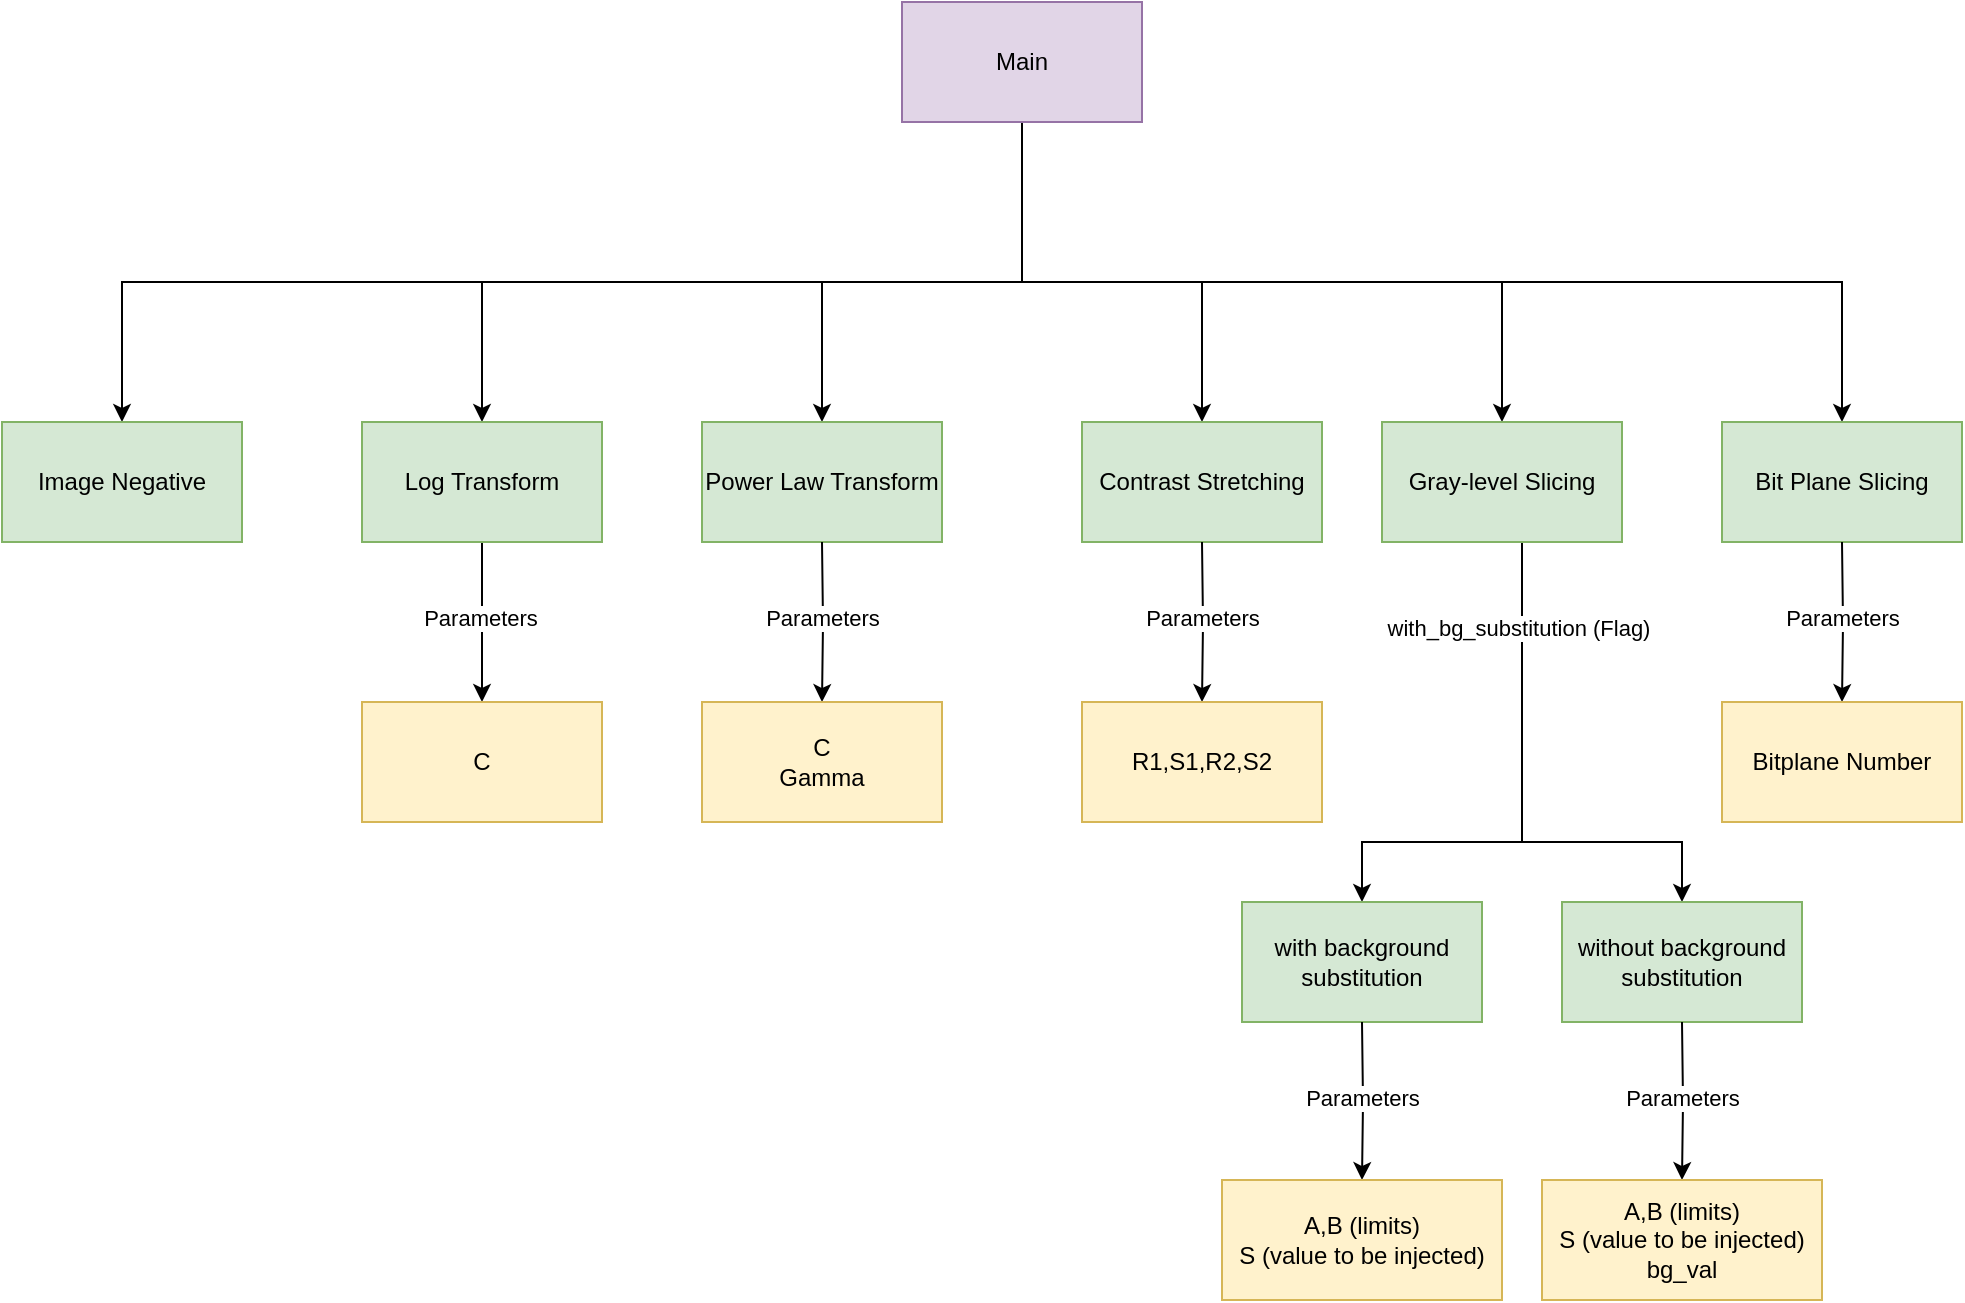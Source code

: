 <mxfile version="13.3.9" type="device"><diagram id="Tx4If9yXSiC0F-Mie5G7" name="Page-1"><mxGraphModel dx="946" dy="653" grid="1" gridSize="10" guides="1" tooltips="1" connect="1" arrows="1" fold="1" page="1" pageScale="1" pageWidth="827" pageHeight="1169" math="0" shadow="0"><root><mxCell id="0"/><mxCell id="1" parent="0"/><mxCell id="MdWvsd1xzl__FyION1RL-36" style="edgeStyle=orthogonalEdgeStyle;rounded=0;orthogonalLoop=1;jettySize=auto;html=1;entryX=0.5;entryY=0;entryDx=0;entryDy=0;" edge="1" parent="1" source="MdWvsd1xzl__FyION1RL-1" target="MdWvsd1xzl__FyION1RL-2"><mxGeometry relative="1" as="geometry"><Array as="points"><mxPoint x="550" y="170"/><mxPoint x="100" y="170"/></Array></mxGeometry></mxCell><mxCell id="MdWvsd1xzl__FyION1RL-37" style="edgeStyle=orthogonalEdgeStyle;rounded=0;orthogonalLoop=1;jettySize=auto;html=1;entryX=0.5;entryY=0;entryDx=0;entryDy=0;" edge="1" parent="1" source="MdWvsd1xzl__FyION1RL-1" target="MdWvsd1xzl__FyION1RL-3"><mxGeometry relative="1" as="geometry"><Array as="points"><mxPoint x="550" y="170"/><mxPoint x="280" y="170"/></Array></mxGeometry></mxCell><mxCell id="MdWvsd1xzl__FyION1RL-38" style="edgeStyle=orthogonalEdgeStyle;rounded=0;orthogonalLoop=1;jettySize=auto;html=1;entryX=0.5;entryY=0;entryDx=0;entryDy=0;" edge="1" parent="1" source="MdWvsd1xzl__FyION1RL-1" target="MdWvsd1xzl__FyION1RL-4"><mxGeometry relative="1" as="geometry"><Array as="points"><mxPoint x="550" y="170"/><mxPoint x="450" y="170"/></Array></mxGeometry></mxCell><mxCell id="MdWvsd1xzl__FyION1RL-39" style="edgeStyle=orthogonalEdgeStyle;rounded=0;orthogonalLoop=1;jettySize=auto;html=1;entryX=0.5;entryY=0;entryDx=0;entryDy=0;" edge="1" parent="1" source="MdWvsd1xzl__FyION1RL-1" target="MdWvsd1xzl__FyION1RL-5"><mxGeometry relative="1" as="geometry"><Array as="points"><mxPoint x="550" y="170"/><mxPoint x="640" y="170"/></Array></mxGeometry></mxCell><mxCell id="MdWvsd1xzl__FyION1RL-40" style="edgeStyle=orthogonalEdgeStyle;rounded=0;orthogonalLoop=1;jettySize=auto;html=1;entryX=0.5;entryY=0;entryDx=0;entryDy=0;" edge="1" parent="1" source="MdWvsd1xzl__FyION1RL-1" target="MdWvsd1xzl__FyION1RL-6"><mxGeometry relative="1" as="geometry"><Array as="points"><mxPoint x="550" y="170"/><mxPoint x="790" y="170"/></Array></mxGeometry></mxCell><mxCell id="MdWvsd1xzl__FyION1RL-41" style="edgeStyle=orthogonalEdgeStyle;rounded=0;orthogonalLoop=1;jettySize=auto;html=1;entryX=0.5;entryY=0;entryDx=0;entryDy=0;" edge="1" parent="1" source="MdWvsd1xzl__FyION1RL-1" target="MdWvsd1xzl__FyION1RL-7"><mxGeometry relative="1" as="geometry"><Array as="points"><mxPoint x="550" y="170"/><mxPoint x="960" y="170"/></Array></mxGeometry></mxCell><mxCell id="MdWvsd1xzl__FyION1RL-1" value="Main" style="rounded=0;whiteSpace=wrap;html=1;fillColor=#e1d5e7;strokeColor=#9673a6;" vertex="1" parent="1"><mxGeometry x="490" y="30" width="120" height="60" as="geometry"/></mxCell><mxCell id="MdWvsd1xzl__FyION1RL-2" value="Image Negative" style="rounded=0;whiteSpace=wrap;html=1;fillColor=#d5e8d4;strokeColor=#82b366;" vertex="1" parent="1"><mxGeometry x="40" y="240" width="120" height="60" as="geometry"/></mxCell><mxCell id="MdWvsd1xzl__FyION1RL-9" value="" style="edgeStyle=orthogonalEdgeStyle;rounded=0;orthogonalLoop=1;jettySize=auto;html=1;" edge="1" parent="1" source="MdWvsd1xzl__FyION1RL-3" target="MdWvsd1xzl__FyION1RL-8"><mxGeometry relative="1" as="geometry"/></mxCell><mxCell id="MdWvsd1xzl__FyION1RL-10" value="Parameters" style="edgeLabel;html=1;align=center;verticalAlign=middle;resizable=0;points=[];" vertex="1" connectable="0" parent="MdWvsd1xzl__FyION1RL-9"><mxGeometry x="-0.05" y="-1" relative="1" as="geometry"><mxPoint as="offset"/></mxGeometry></mxCell><mxCell id="MdWvsd1xzl__FyION1RL-3" value="Log Transform" style="rounded=0;whiteSpace=wrap;html=1;fillColor=#d5e8d4;strokeColor=#82b366;" vertex="1" parent="1"><mxGeometry x="220" y="240" width="120" height="60" as="geometry"/></mxCell><mxCell id="MdWvsd1xzl__FyION1RL-8" value="C" style="rounded=0;whiteSpace=wrap;html=1;fillColor=#fff2cc;strokeColor=#d6b656;" vertex="1" parent="1"><mxGeometry x="220" y="380" width="120" height="60" as="geometry"/></mxCell><mxCell id="MdWvsd1xzl__FyION1RL-4" value="Power Law Transform" style="rounded=0;whiteSpace=wrap;html=1;fillColor=#d5e8d4;strokeColor=#82b366;" vertex="1" parent="1"><mxGeometry x="390" y="240" width="120" height="60" as="geometry"/></mxCell><mxCell id="MdWvsd1xzl__FyION1RL-5" value="Contrast Stretching" style="rounded=0;whiteSpace=wrap;html=1;fillColor=#d5e8d4;strokeColor=#82b366;" vertex="1" parent="1"><mxGeometry x="580" y="240" width="120" height="60" as="geometry"/></mxCell><mxCell id="MdWvsd1xzl__FyION1RL-30" style="edgeStyle=orthogonalEdgeStyle;rounded=0;orthogonalLoop=1;jettySize=auto;html=1;entryX=0.5;entryY=0;entryDx=0;entryDy=0;" edge="1" parent="1" target="MdWvsd1xzl__FyION1RL-23"><mxGeometry relative="1" as="geometry"><mxPoint x="820" y="300" as="sourcePoint"/><Array as="points"><mxPoint x="800" y="300"/><mxPoint x="800" y="450"/><mxPoint x="720" y="450"/></Array></mxGeometry></mxCell><mxCell id="MdWvsd1xzl__FyION1RL-31" style="edgeStyle=orthogonalEdgeStyle;rounded=0;orthogonalLoop=1;jettySize=auto;html=1;entryX=0.5;entryY=0;entryDx=0;entryDy=0;" edge="1" parent="1" target="MdWvsd1xzl__FyION1RL-24"><mxGeometry relative="1" as="geometry"><mxPoint x="820" y="300" as="sourcePoint"/><Array as="points"><mxPoint x="800" y="300"/><mxPoint x="800" y="450"/><mxPoint x="880" y="450"/></Array></mxGeometry></mxCell><mxCell id="MdWvsd1xzl__FyION1RL-32" value="with_bg_substitution (Flag)" style="edgeLabel;html=1;align=center;verticalAlign=middle;resizable=0;points=[];" vertex="1" connectable="0" parent="MdWvsd1xzl__FyION1RL-31"><mxGeometry x="-0.55" y="-2" relative="1" as="geometry"><mxPoint as="offset"/></mxGeometry></mxCell><mxCell id="MdWvsd1xzl__FyION1RL-6" value="Gray-level Slicing" style="rounded=0;whiteSpace=wrap;html=1;fillColor=#d5e8d4;strokeColor=#82b366;" vertex="1" parent="1"><mxGeometry x="730" y="240" width="120" height="60" as="geometry"/></mxCell><mxCell id="MdWvsd1xzl__FyION1RL-7" value="Bit Plane Slicing" style="rounded=0;whiteSpace=wrap;html=1;fillColor=#d5e8d4;strokeColor=#82b366;" vertex="1" parent="1"><mxGeometry x="900" y="240" width="120" height="60" as="geometry"/></mxCell><mxCell id="MdWvsd1xzl__FyION1RL-11" value="" style="edgeStyle=orthogonalEdgeStyle;rounded=0;orthogonalLoop=1;jettySize=auto;html=1;" edge="1" parent="1" target="MdWvsd1xzl__FyION1RL-13"><mxGeometry relative="1" as="geometry"><mxPoint x="450" y="300" as="sourcePoint"/></mxGeometry></mxCell><mxCell id="MdWvsd1xzl__FyION1RL-12" value="Parameters" style="edgeLabel;html=1;align=center;verticalAlign=middle;resizable=0;points=[];" vertex="1" connectable="0" parent="MdWvsd1xzl__FyION1RL-11"><mxGeometry x="-0.05" y="-1" relative="1" as="geometry"><mxPoint as="offset"/></mxGeometry></mxCell><mxCell id="MdWvsd1xzl__FyION1RL-13" value="C&lt;br&gt;Gamma" style="rounded=0;whiteSpace=wrap;html=1;fillColor=#fff2cc;strokeColor=#d6b656;" vertex="1" parent="1"><mxGeometry x="390" y="380" width="120" height="60" as="geometry"/></mxCell><mxCell id="MdWvsd1xzl__FyION1RL-14" value="" style="edgeStyle=orthogonalEdgeStyle;rounded=0;orthogonalLoop=1;jettySize=auto;html=1;" edge="1" parent="1" target="MdWvsd1xzl__FyION1RL-16"><mxGeometry relative="1" as="geometry"><mxPoint x="640" y="300" as="sourcePoint"/></mxGeometry></mxCell><mxCell id="MdWvsd1xzl__FyION1RL-15" value="Parameters" style="edgeLabel;html=1;align=center;verticalAlign=middle;resizable=0;points=[];" vertex="1" connectable="0" parent="MdWvsd1xzl__FyION1RL-14"><mxGeometry x="-0.05" y="-1" relative="1" as="geometry"><mxPoint as="offset"/></mxGeometry></mxCell><mxCell id="MdWvsd1xzl__FyION1RL-16" value="R1,S1,R2,S2" style="rounded=0;whiteSpace=wrap;html=1;fillColor=#fff2cc;strokeColor=#d6b656;" vertex="1" parent="1"><mxGeometry x="580" y="380" width="120" height="60" as="geometry"/></mxCell><mxCell id="MdWvsd1xzl__FyION1RL-20" value="" style="edgeStyle=orthogonalEdgeStyle;rounded=0;orthogonalLoop=1;jettySize=auto;html=1;" edge="1" parent="1" target="MdWvsd1xzl__FyION1RL-22"><mxGeometry relative="1" as="geometry"><mxPoint x="960" y="300" as="sourcePoint"/></mxGeometry></mxCell><mxCell id="MdWvsd1xzl__FyION1RL-21" value="Parameters" style="edgeLabel;html=1;align=center;verticalAlign=middle;resizable=0;points=[];" vertex="1" connectable="0" parent="MdWvsd1xzl__FyION1RL-20"><mxGeometry x="-0.05" y="-1" relative="1" as="geometry"><mxPoint as="offset"/></mxGeometry></mxCell><mxCell id="MdWvsd1xzl__FyION1RL-22" value="Bitplane Number" style="rounded=0;whiteSpace=wrap;html=1;fillColor=#fff2cc;strokeColor=#d6b656;" vertex="1" parent="1"><mxGeometry x="900" y="380" width="120" height="60" as="geometry"/></mxCell><mxCell id="MdWvsd1xzl__FyION1RL-23" value="with background substitution" style="rounded=0;whiteSpace=wrap;html=1;fillColor=#d5e8d4;strokeColor=#82b366;" vertex="1" parent="1"><mxGeometry x="660" y="480" width="120" height="60" as="geometry"/></mxCell><mxCell id="MdWvsd1xzl__FyION1RL-24" value="without background substitution" style="rounded=0;whiteSpace=wrap;html=1;fillColor=#d5e8d4;strokeColor=#82b366;" vertex="1" parent="1"><mxGeometry x="820" y="480" width="120" height="60" as="geometry"/></mxCell><mxCell id="MdWvsd1xzl__FyION1RL-25" value="&lt;span style=&quot;color: rgba(0 , 0 , 0 , 0) ; font-family: monospace ; font-size: 0px&quot;&gt;%3CmxGraphModel%3E%3Croot%3E%3CmxCell%20id%3D%220%22%2F%3E%3CmxCell%20id%3D%221%22%20parent%3D%220%22%2F%3E%3CmxCell%20id%3D%222%22%20value%3D%22with%20background%20substitution%22%20style%3D%22rounded%3D0%3BwhiteSpace%3Dwrap%3Bhtml%3D1%3BfillColor%3D%23d5e8d4%3BstrokeColor%3D%2382b366%3B%22%20vertex%3D%221%22%20parent%3D%221%22%3E%3CmxGeometry%20x%3D%22630%22%20y%3D%22480%22%20width%3D%22120%22%20height%3D%2260%22%20as%3D%22geometry%22%2F%3E%3C%2FmxCell%3E%3C%2Froot%3E%3C%2FmxGraphModel%3E&lt;/span&gt;" style="text;html=1;align=center;verticalAlign=middle;resizable=0;points=[];autosize=1;" vertex="1" parent="1"><mxGeometry x="887" y="639" width="20" height="20" as="geometry"/></mxCell><mxCell id="MdWvsd1xzl__FyION1RL-27" value="" style="edgeStyle=orthogonalEdgeStyle;rounded=0;orthogonalLoop=1;jettySize=auto;html=1;" edge="1" parent="1" target="MdWvsd1xzl__FyION1RL-29"><mxGeometry relative="1" as="geometry"><mxPoint x="720" y="540" as="sourcePoint"/></mxGeometry></mxCell><mxCell id="MdWvsd1xzl__FyION1RL-28" value="Parameters" style="edgeLabel;html=1;align=center;verticalAlign=middle;resizable=0;points=[];" vertex="1" connectable="0" parent="MdWvsd1xzl__FyION1RL-27"><mxGeometry x="-0.05" y="-1" relative="1" as="geometry"><mxPoint as="offset"/></mxGeometry></mxCell><mxCell id="MdWvsd1xzl__FyION1RL-29" value="A,B (limits)&lt;br&gt;S (value to be injected)&lt;br&gt;" style="rounded=0;whiteSpace=wrap;html=1;fillColor=#fff2cc;strokeColor=#d6b656;" vertex="1" parent="1"><mxGeometry x="650" y="619" width="140" height="60" as="geometry"/></mxCell><mxCell id="MdWvsd1xzl__FyION1RL-33" value="" style="edgeStyle=orthogonalEdgeStyle;rounded=0;orthogonalLoop=1;jettySize=auto;html=1;" edge="1" parent="1" target="MdWvsd1xzl__FyION1RL-35"><mxGeometry relative="1" as="geometry"><mxPoint x="880" y="540" as="sourcePoint"/></mxGeometry></mxCell><mxCell id="MdWvsd1xzl__FyION1RL-34" value="Parameters" style="edgeLabel;html=1;align=center;verticalAlign=middle;resizable=0;points=[];" vertex="1" connectable="0" parent="MdWvsd1xzl__FyION1RL-33"><mxGeometry x="-0.05" y="-1" relative="1" as="geometry"><mxPoint as="offset"/></mxGeometry></mxCell><mxCell id="MdWvsd1xzl__FyION1RL-35" value="A,B (limits)&lt;br&gt;S (value to be injected)&lt;br&gt;bg_val" style="rounded=0;whiteSpace=wrap;html=1;fillColor=#fff2cc;strokeColor=#d6b656;" vertex="1" parent="1"><mxGeometry x="810" y="619" width="140" height="60" as="geometry"/></mxCell></root></mxGraphModel></diagram></mxfile>